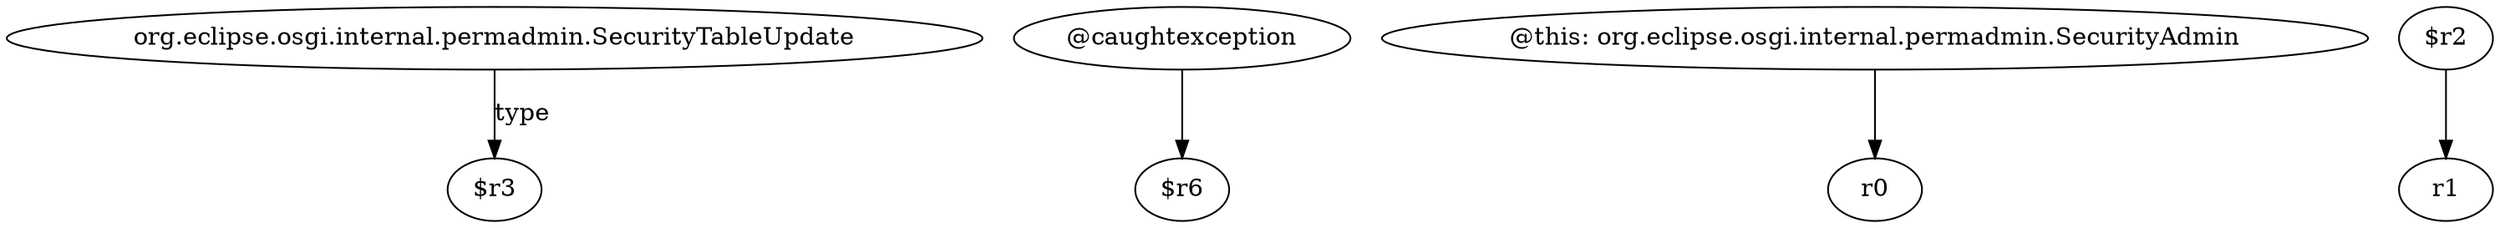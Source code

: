 digraph g {
0[label="org.eclipse.osgi.internal.permadmin.SecurityTableUpdate"]
1[label="$r3"]
0->1[label="type"]
2[label="@caughtexception"]
3[label="$r6"]
2->3[label=""]
4[label="@this: org.eclipse.osgi.internal.permadmin.SecurityAdmin"]
5[label="r0"]
4->5[label=""]
6[label="$r2"]
7[label="r1"]
6->7[label=""]
}